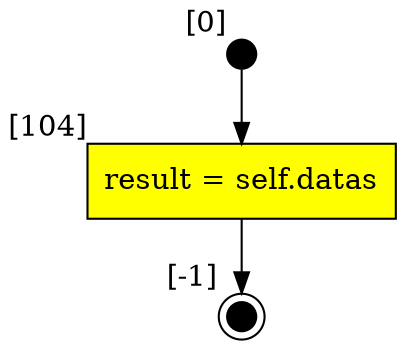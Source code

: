 digraph CLG {
  103 [style=filled, fillcolor=black, shape="circle", label="", fixedsize=true, width=.2, height=.2, xlabel="[0]"];
  104 [shape="box", label="result = self.datas", style=filled, fillcolor=yellow, xlabel="[104]"];
  105 [style=filled, fillcolor=black, shape="doublecircle", label="", fixedsize=true, width=.2, height=.2, xlabel="[-1]"];
  103 -> 104;
  104 -> 105;
}
